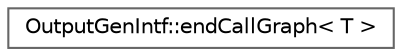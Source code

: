 digraph "Graphical Class Hierarchy"
{
 // INTERACTIVE_SVG=YES
 // LATEX_PDF_SIZE
  bgcolor="transparent";
  edge [fontname=Helvetica,fontsize=10,labelfontname=Helvetica,labelfontsize=10];
  node [fontname=Helvetica,fontsize=10,shape=box,height=0.2,width=0.4];
  rankdir="LR";
  Node0 [label="OutputGenIntf::endCallGraph\< T \>",height=0.2,width=0.4,color="grey40", fillcolor="white", style="filled",URL="$dd/d84/struct_output_gen_intf_1_1end_call_graph.html",tooltip=" "];
}
